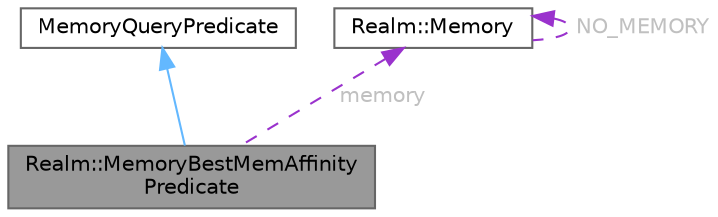 digraph "Realm::MemoryBestMemAffinityPredicate"
{
 // LATEX_PDF_SIZE
  bgcolor="transparent";
  edge [fontname=Helvetica,fontsize=10,labelfontname=Helvetica,labelfontsize=10];
  node [fontname=Helvetica,fontsize=10,shape=box,height=0.2,width=0.4];
  Node1 [id="Node000001",label="Realm::MemoryBestMemAffinity\lPredicate",height=0.2,width=0.4,color="gray40", fillcolor="grey60", style="filled", fontcolor="black",tooltip=" "];
  Node2 -> Node1 [id="edge1_Node000001_Node000002",dir="back",color="steelblue1",style="solid",tooltip=" "];
  Node2 [id="Node000002",label="MemoryQueryPredicate",height=0.2,width=0.4,color="gray40", fillcolor="white", style="filled",URL="$classRealm_1_1QueryPredicate.html",tooltip=" "];
  Node3 -> Node1 [id="edge2_Node000001_Node000003",dir="back",color="darkorchid3",style="dashed",tooltip=" ",label=" memory",fontcolor="grey" ];
  Node3 [id="Node000003",label="Realm::Memory",height=0.2,width=0.4,color="gray40", fillcolor="white", style="filled",URL="$classRealm_1_1Memory.html",tooltip=" "];
  Node3 -> Node3 [id="edge3_Node000003_Node000003",dir="back",color="darkorchid3",style="dashed",tooltip=" ",label=" NO_MEMORY",fontcolor="grey" ];
}

